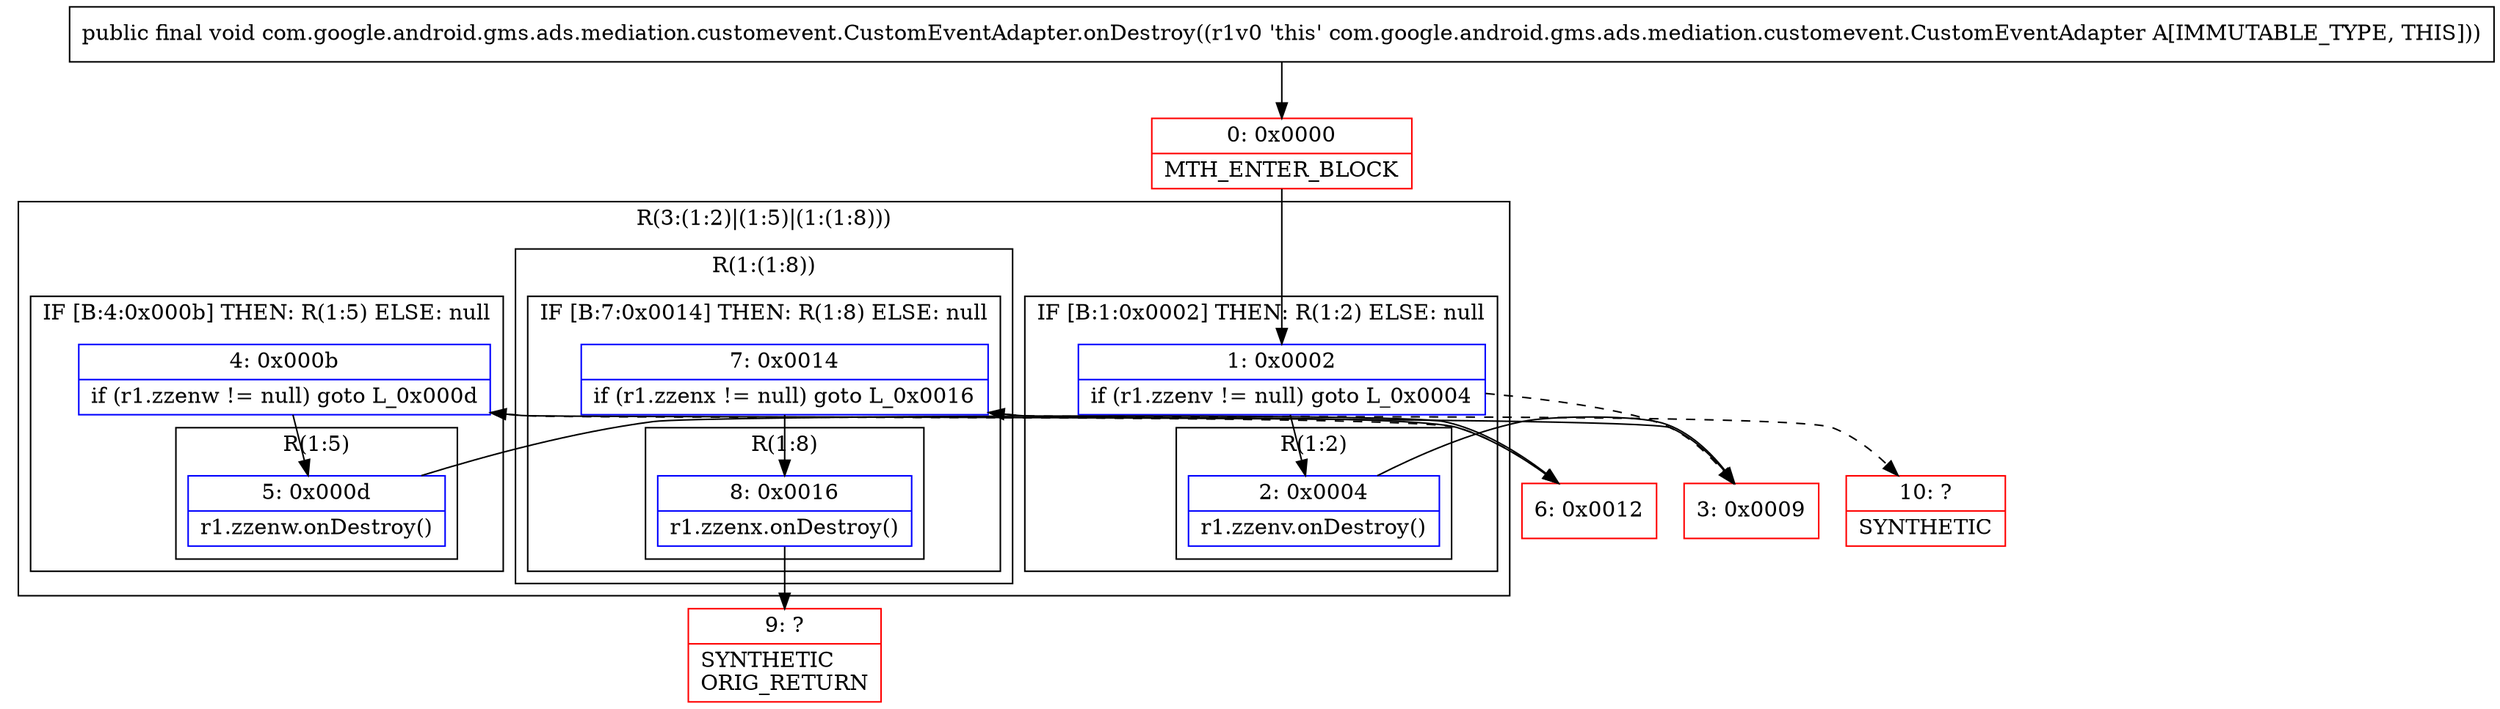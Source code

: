 digraph "CFG forcom.google.android.gms.ads.mediation.customevent.CustomEventAdapter.onDestroy()V" {
subgraph cluster_Region_179401297 {
label = "R(3:(1:2)|(1:5)|(1:(1:8)))";
node [shape=record,color=blue];
subgraph cluster_IfRegion_1975136297 {
label = "IF [B:1:0x0002] THEN: R(1:2) ELSE: null";
node [shape=record,color=blue];
Node_1 [shape=record,label="{1\:\ 0x0002|if (r1.zzenv != null) goto L_0x0004\l}"];
subgraph cluster_Region_267763205 {
label = "R(1:2)";
node [shape=record,color=blue];
Node_2 [shape=record,label="{2\:\ 0x0004|r1.zzenv.onDestroy()\l}"];
}
}
subgraph cluster_IfRegion_1733515574 {
label = "IF [B:4:0x000b] THEN: R(1:5) ELSE: null";
node [shape=record,color=blue];
Node_4 [shape=record,label="{4\:\ 0x000b|if (r1.zzenw != null) goto L_0x000d\l}"];
subgraph cluster_Region_1727106167 {
label = "R(1:5)";
node [shape=record,color=blue];
Node_5 [shape=record,label="{5\:\ 0x000d|r1.zzenw.onDestroy()\l}"];
}
}
subgraph cluster_Region_1114559480 {
label = "R(1:(1:8))";
node [shape=record,color=blue];
subgraph cluster_IfRegion_1615415334 {
label = "IF [B:7:0x0014] THEN: R(1:8) ELSE: null";
node [shape=record,color=blue];
Node_7 [shape=record,label="{7\:\ 0x0014|if (r1.zzenx != null) goto L_0x0016\l}"];
subgraph cluster_Region_489568240 {
label = "R(1:8)";
node [shape=record,color=blue];
Node_8 [shape=record,label="{8\:\ 0x0016|r1.zzenx.onDestroy()\l}"];
}
}
}
}
Node_0 [shape=record,color=red,label="{0\:\ 0x0000|MTH_ENTER_BLOCK\l}"];
Node_3 [shape=record,color=red,label="{3\:\ 0x0009}"];
Node_6 [shape=record,color=red,label="{6\:\ 0x0012}"];
Node_9 [shape=record,color=red,label="{9\:\ ?|SYNTHETIC\lORIG_RETURN\l}"];
Node_10 [shape=record,color=red,label="{10\:\ ?|SYNTHETIC\l}"];
MethodNode[shape=record,label="{public final void com.google.android.gms.ads.mediation.customevent.CustomEventAdapter.onDestroy((r1v0 'this' com.google.android.gms.ads.mediation.customevent.CustomEventAdapter A[IMMUTABLE_TYPE, THIS])) }"];
MethodNode -> Node_0;
Node_1 -> Node_2;
Node_1 -> Node_3[style=dashed];
Node_2 -> Node_3;
Node_4 -> Node_5;
Node_4 -> Node_6[style=dashed];
Node_5 -> Node_6;
Node_7 -> Node_8;
Node_7 -> Node_10[style=dashed];
Node_8 -> Node_9;
Node_0 -> Node_1;
Node_3 -> Node_4;
Node_6 -> Node_7;
}

